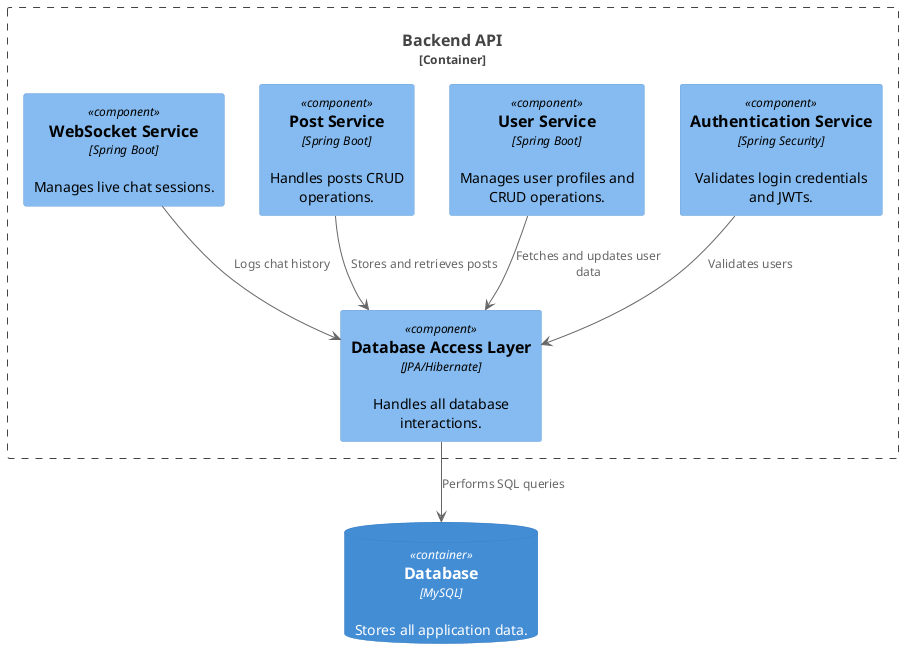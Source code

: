 @startuml
!include <C4/C4_Component>

Container_Boundary(backend, "Backend API") {
    Component(authService, "Authentication Service", "Spring Security", "Validates login credentials and JWTs.")
    Component(userService, "User Service", "Spring Boot", "Manages user profiles and CRUD operations.")
    Component(postService, "Post Service", "Spring Boot", "Handles posts CRUD operations.")
    Component(webSocketService, "WebSocket Service", "Spring Boot", "Manages live chat sessions.")
    Component(dbAccess, "Database Access Layer", "JPA/Hibernate", "Handles all database interactions.")
}

ContainerDb(database, "Database", "MySQL", "Stores all application data.")

' Relationships
authService -down-> dbAccess : "Validates users"
userService -down-> dbAccess : "Fetches and updates user data"
postService -down-> dbAccess : "Stores and retrieves posts"
webSocketService -down-> dbAccess : "Logs chat history"
dbAccess -down-> database : "Performs SQL queries"
@enduml
